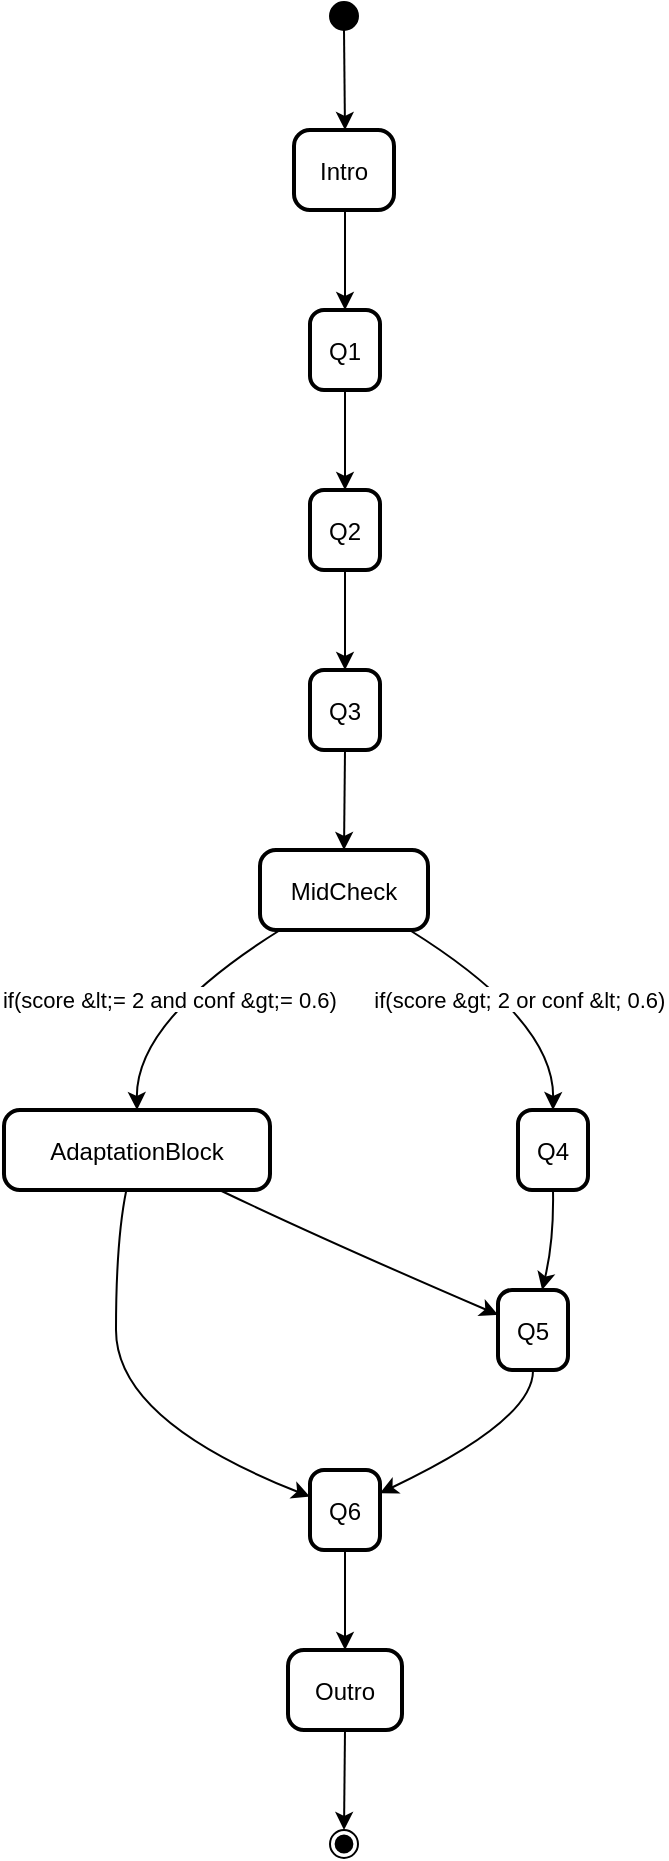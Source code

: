 <mxfile version="28.1.1">
  <diagram name="Page-1" id="rIw9rk3IFLKBb0AccQT1">
    <mxGraphModel dx="1034" dy="666" grid="1" gridSize="10" guides="1" tooltips="1" connect="1" arrows="1" fold="1" page="1" pageScale="1" pageWidth="850" pageHeight="1100" math="0" shadow="0">
      <root>
        <mxCell id="0" />
        <mxCell id="1" parent="0" />
        <mxCell id="eFTl_YB8B_lBrbqJe1mO-1" value="" style="ellipse;fillColor=strokeColor;" vertex="1" parent="1">
          <mxGeometry x="423" y="30" width="14" height="14" as="geometry" />
        </mxCell>
        <mxCell id="eFTl_YB8B_lBrbqJe1mO-2" value="Intro" style="rounded=1;arcSize=20;strokeWidth=2" vertex="1" parent="1">
          <mxGeometry x="405" y="94" width="50" height="40" as="geometry" />
        </mxCell>
        <mxCell id="eFTl_YB8B_lBrbqJe1mO-3" value="Q1" style="rounded=1;arcSize=20;strokeWidth=2" vertex="1" parent="1">
          <mxGeometry x="413" y="184" width="35" height="40" as="geometry" />
        </mxCell>
        <mxCell id="eFTl_YB8B_lBrbqJe1mO-4" value="Q2" style="rounded=1;arcSize=20;strokeWidth=2" vertex="1" parent="1">
          <mxGeometry x="413" y="274" width="35" height="40" as="geometry" />
        </mxCell>
        <mxCell id="eFTl_YB8B_lBrbqJe1mO-5" value="Q3" style="rounded=1;arcSize=20;strokeWidth=2" vertex="1" parent="1">
          <mxGeometry x="413" y="364" width="35" height="40" as="geometry" />
        </mxCell>
        <mxCell id="eFTl_YB8B_lBrbqJe1mO-6" value="MidCheck" style="rounded=1;arcSize=20;strokeWidth=2" vertex="1" parent="1">
          <mxGeometry x="388" y="454" width="84" height="40" as="geometry" />
        </mxCell>
        <mxCell id="eFTl_YB8B_lBrbqJe1mO-7" value="Q4" style="rounded=1;arcSize=20;strokeWidth=2" vertex="1" parent="1">
          <mxGeometry x="517" y="584" width="35" height="40" as="geometry" />
        </mxCell>
        <mxCell id="eFTl_YB8B_lBrbqJe1mO-8" value="AdaptationBlock" style="rounded=1;arcSize=20;strokeWidth=2" vertex="1" parent="1">
          <mxGeometry x="260" y="584" width="133" height="40" as="geometry" />
        </mxCell>
        <mxCell id="eFTl_YB8B_lBrbqJe1mO-9" value="Q5" style="rounded=1;arcSize=20;strokeWidth=2" vertex="1" parent="1">
          <mxGeometry x="507" y="674" width="35" height="40" as="geometry" />
        </mxCell>
        <mxCell id="eFTl_YB8B_lBrbqJe1mO-10" value="Q6" style="rounded=1;arcSize=20;strokeWidth=2" vertex="1" parent="1">
          <mxGeometry x="413" y="764" width="35" height="40" as="geometry" />
        </mxCell>
        <mxCell id="eFTl_YB8B_lBrbqJe1mO-11" value="Outro" style="rounded=1;arcSize=20;strokeWidth=2" vertex="1" parent="1">
          <mxGeometry x="402" y="854" width="57" height="40" as="geometry" />
        </mxCell>
        <mxCell id="eFTl_YB8B_lBrbqJe1mO-12" value="" style="ellipse;shape=endState;fillColor=strokeColor;" vertex="1" parent="1">
          <mxGeometry x="423" y="944" width="14" height="14" as="geometry" />
        </mxCell>
        <mxCell id="eFTl_YB8B_lBrbqJe1mO-13" value="" style="curved=1;startArrow=none;;exitX=0.53;exitY=1;entryX=0.51;entryY=0;rounded=0;" edge="1" parent="1" source="eFTl_YB8B_lBrbqJe1mO-1" target="eFTl_YB8B_lBrbqJe1mO-2">
          <mxGeometry relative="1" as="geometry">
            <Array as="points" />
          </mxGeometry>
        </mxCell>
        <mxCell id="eFTl_YB8B_lBrbqJe1mO-14" value="" style="curved=1;startArrow=none;;exitX=0.51;exitY=1;entryX=0.5;entryY=0;rounded=0;" edge="1" parent="1" source="eFTl_YB8B_lBrbqJe1mO-2" target="eFTl_YB8B_lBrbqJe1mO-3">
          <mxGeometry relative="1" as="geometry">
            <Array as="points" />
          </mxGeometry>
        </mxCell>
        <mxCell id="eFTl_YB8B_lBrbqJe1mO-15" value="" style="curved=1;startArrow=none;;exitX=0.5;exitY=1;entryX=0.5;entryY=0;rounded=0;" edge="1" parent="1" source="eFTl_YB8B_lBrbqJe1mO-3" target="eFTl_YB8B_lBrbqJe1mO-4">
          <mxGeometry relative="1" as="geometry">
            <Array as="points" />
          </mxGeometry>
        </mxCell>
        <mxCell id="eFTl_YB8B_lBrbqJe1mO-16" value="" style="curved=1;startArrow=none;;exitX=0.5;exitY=1;entryX=0.5;entryY=0;rounded=0;" edge="1" parent="1" source="eFTl_YB8B_lBrbqJe1mO-4" target="eFTl_YB8B_lBrbqJe1mO-5">
          <mxGeometry relative="1" as="geometry">
            <Array as="points" />
          </mxGeometry>
        </mxCell>
        <mxCell id="eFTl_YB8B_lBrbqJe1mO-17" value="" style="curved=1;startArrow=none;;exitX=0.5;exitY=1;entryX=0.5;entryY=0;rounded=0;" edge="1" parent="1" source="eFTl_YB8B_lBrbqJe1mO-5" target="eFTl_YB8B_lBrbqJe1mO-6">
          <mxGeometry relative="1" as="geometry">
            <Array as="points" />
          </mxGeometry>
        </mxCell>
        <mxCell id="eFTl_YB8B_lBrbqJe1mO-18" value="if(score &amp;gt; 2 or conf &amp;lt; 0.6)" style="curved=1;startArrow=none;;exitX=0.89;exitY=1;entryX=0.5;entryY=0;rounded=0;" edge="1" parent="1" source="eFTl_YB8B_lBrbqJe1mO-6" target="eFTl_YB8B_lBrbqJe1mO-7">
          <mxGeometry relative="1" as="geometry">
            <Array as="points">
              <mxPoint x="535" y="539" />
            </Array>
          </mxGeometry>
        </mxCell>
        <mxCell id="eFTl_YB8B_lBrbqJe1mO-19" value="if(score &amp;lt;= 2 and conf &amp;gt;= 0.6)" style="curved=1;startArrow=none;;exitX=0.12;exitY=1;entryX=0.5;entryY=0;rounded=0;" edge="1" parent="1" source="eFTl_YB8B_lBrbqJe1mO-6" target="eFTl_YB8B_lBrbqJe1mO-8">
          <mxGeometry relative="1" as="geometry">
            <Array as="points">
              <mxPoint x="326" y="539" />
            </Array>
          </mxGeometry>
        </mxCell>
        <mxCell id="eFTl_YB8B_lBrbqJe1mO-20" value="" style="curved=1;startArrow=none;;exitX=0.81;exitY=1;entryX=0;entryY=0.31;rounded=0;" edge="1" parent="1" source="eFTl_YB8B_lBrbqJe1mO-8" target="eFTl_YB8B_lBrbqJe1mO-9">
          <mxGeometry relative="1" as="geometry">
            <Array as="points">
              <mxPoint x="420" y="649" />
            </Array>
          </mxGeometry>
        </mxCell>
        <mxCell id="eFTl_YB8B_lBrbqJe1mO-21" value="" style="curved=1;startArrow=none;;exitX=0.46;exitY=1;entryX=-0.01;entryY=0.33;rounded=0;" edge="1" parent="1" source="eFTl_YB8B_lBrbqJe1mO-8" target="eFTl_YB8B_lBrbqJe1mO-10">
          <mxGeometry relative="1" as="geometry">
            <Array as="points">
              <mxPoint x="316" y="649" />
              <mxPoint x="316" y="739" />
            </Array>
          </mxGeometry>
        </mxCell>
        <mxCell id="eFTl_YB8B_lBrbqJe1mO-22" value="" style="curved=1;startArrow=none;;exitX=0.5;exitY=1;entryX=0.63;entryY=0;rounded=0;" edge="1" parent="1" source="eFTl_YB8B_lBrbqJe1mO-7" target="eFTl_YB8B_lBrbqJe1mO-9">
          <mxGeometry relative="1" as="geometry">
            <Array as="points">
              <mxPoint x="535" y="649" />
            </Array>
          </mxGeometry>
        </mxCell>
        <mxCell id="eFTl_YB8B_lBrbqJe1mO-23" value="" style="curved=1;startArrow=none;;exitX=0.5;exitY=1;entryX=1;entryY=0.29;rounded=0;" edge="1" parent="1" source="eFTl_YB8B_lBrbqJe1mO-9" target="eFTl_YB8B_lBrbqJe1mO-10">
          <mxGeometry relative="1" as="geometry">
            <Array as="points">
              <mxPoint x="525" y="739" />
            </Array>
          </mxGeometry>
        </mxCell>
        <mxCell id="eFTl_YB8B_lBrbqJe1mO-24" value="" style="curved=1;startArrow=none;;exitX=0.5;exitY=1;entryX=0.5;entryY=0;rounded=0;" edge="1" parent="1" source="eFTl_YB8B_lBrbqJe1mO-10" target="eFTl_YB8B_lBrbqJe1mO-11">
          <mxGeometry relative="1" as="geometry">
            <Array as="points" />
          </mxGeometry>
        </mxCell>
        <mxCell id="eFTl_YB8B_lBrbqJe1mO-25" value="" style="curved=1;startArrow=none;;exitX=0.5;exitY=1;entryX=0.53;entryY=0;rounded=0;" edge="1" parent="1" source="eFTl_YB8B_lBrbqJe1mO-11" target="eFTl_YB8B_lBrbqJe1mO-12">
          <mxGeometry relative="1" as="geometry">
            <Array as="points" />
          </mxGeometry>
        </mxCell>
      </root>
    </mxGraphModel>
  </diagram>
</mxfile>
